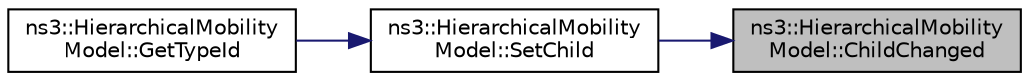 digraph "ns3::HierarchicalMobilityModel::ChildChanged"
{
 // LATEX_PDF_SIZE
  edge [fontname="Helvetica",fontsize="10",labelfontname="Helvetica",labelfontsize="10"];
  node [fontname="Helvetica",fontsize="10",shape=record];
  rankdir="RL";
  Node1 [label="ns3::HierarchicalMobility\lModel::ChildChanged",height=0.2,width=0.4,color="black", fillcolor="grey75", style="filled", fontcolor="black",tooltip="Callback for when child mobility model course change occurs."];
  Node1 -> Node2 [dir="back",color="midnightblue",fontsize="10",style="solid",fontname="Helvetica"];
  Node2 [label="ns3::HierarchicalMobility\lModel::SetChild",height=0.2,width=0.4,color="black", fillcolor="white", style="filled",URL="$classns3_1_1_hierarchical_mobility_model.html#ac25ee0060180aaf841715684ad827521",tooltip="Sets the child mobility model to a new one."];
  Node2 -> Node3 [dir="back",color="midnightblue",fontsize="10",style="solid",fontname="Helvetica"];
  Node3 [label="ns3::HierarchicalMobility\lModel::GetTypeId",height=0.2,width=0.4,color="black", fillcolor="white", style="filled",URL="$classns3_1_1_hierarchical_mobility_model.html#a0d4203c545238561910673a520994b76",tooltip="Register this type with the TypeId system."];
}
